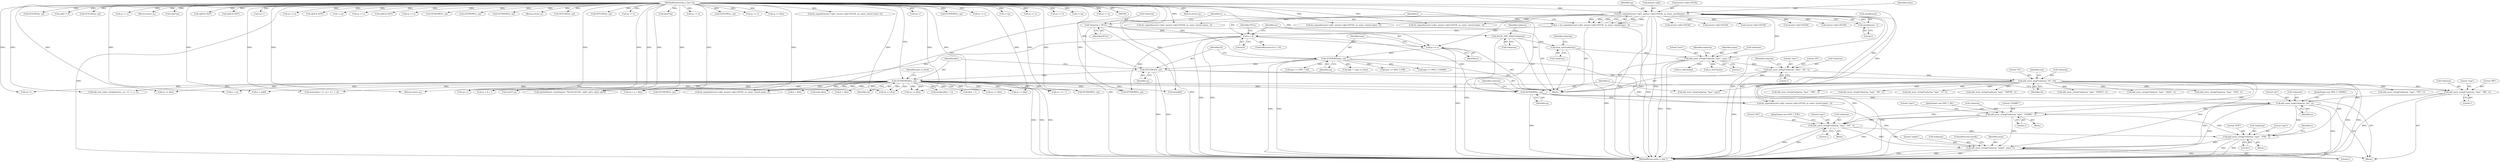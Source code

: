 digraph "0_php-src_b34d7849ed90ced9345f8ea1c59bc8d101c18468@pointer" {
"1000298" [label="(Call,add_assoc_string(*subarray, \"type\", \"CNAME\", 1))"];
"1000211" [label="(Call,add_assoc_long(*subarray, \"ttl\", ttl))"];
"1000205" [label="(Call,add_assoc_string(*subarray, \"class\", \"IN\", 1))"];
"1000199" [label="(Call,add_assoc_string(*subarray, \"host\", name, 1))"];
"1000196" [label="(Call,array_init(*subarray))"];
"1000193" [label="(Call,ALLOC_INIT_ZVAL(*subarray))"];
"1000130" [label="(Call,*subarray = NULL)"];
"1000136" [label="(Call,dn_expand(answer->qb2, answer->qb2+65536, cp, name, sizeof(name) - 2))"];
"1000107" [label="(MethodParameterIn,u_char *cp)"];
"1000147" [label="(Call,sizeof(name) - 2)"];
"1000164" [label="(Call,GETLONG(ttl, cp))"];
"1000161" [label="(Call,GETSHORT(type, cp))"];
"1000158" [label="(Call,cp += n)"];
"1000152" [label="(Call,n < 0)"];
"1000134" [label="(Call,n = dn_expand(answer->qb2, answer->qb2+65536, cp, name, sizeof(name) - 2))"];
"1000287" [label="(Call,add_assoc_long(*subarray, \"pri\", n))"];
"1000278" [label="(Call,add_assoc_string(*subarray, \"type\", \"MX\", 1))"];
"1000284" [label="(Call,GETSHORT(n, cp))"];
"1000167" [label="(Call,GETSHORT(dlen, cp))"];
"1000310" [label="(Call,add_assoc_string(*subarray, \"type\", \"NS\", 1))"];
"1000322" [label="(Call,add_assoc_string(*subarray, \"type\", \"PTR\", 1))"];
"1000355" [label="(Call,add_assoc_string(*subarray, \"target\", name, 1))"];
"1000204" [label="(Literal,1)"];
"1000161" [label="(Call,GETSHORT(type, cp))"];
"1000191" [label="(Return,return cp;)"];
"1000217" [label="(Identifier,raw)"];
"1000284" [label="(Call,GETSHORT(n, cp))"];
"1000758" [label="(Call,(int)cp[0])"];
"1000153" [label="(Identifier,n)"];
"1000297" [label="(Block,)"];
"1000194" [label="(Call,*subarray)"];
"1001213" [label="(Call,cp += dlen)"];
"1000198" [label="(Identifier,subarray)"];
"1000316" [label="(JumpTarget,case DNS_T_PTR:)"];
"1000323" [label="(Call,*subarray)"];
"1000146" [label="(Identifier,name)"];
"1000304" [label="(JumpTarget,case DNS_T_NS:)"];
"1000150" [label="(Literal,2)"];
"1000228" [label="(Call,(char*) cp)"];
"1000145" [label="(Identifier,cp)"];
"1001217" [label="(Return,return cp;)"];
"1001219" [label="(MethodReturn,static u_char *)"];
"1000154" [label="(Literal,0)"];
"1000151" [label="(ControlStructure,if (n < 0))"];
"1000523" [label="(Call,dn_expand(answer->qb2, answer->qb2+65536, cp, name, (sizeof name) -2))"];
"1000428" [label="(Call,emalloc(dlen + 1))"];
"1000375" [label="(Call,cp++)"];
"1000299" [label="(Call,*subarray)"];
"1000420" [label="(Call,add_assoc_string(*subarray, \"type\", \"TXT\", 1))"];
"1000147" [label="(Call,sizeof(name) - 2)"];
"1000619" [label="(Call,GETLONG(n, cp))"];
"1000802" [label="(Call,cp[0] != 0)"];
"1000527" [label="(Call,answer->qb2+65536)"];
"1000278" [label="(Call,add_assoc_string(*subarray, \"type\", \"MX\", 1))"];
"1000206" [label="(Call,*subarray)"];
"1000603" [label="(Call,GETLONG(n, cp))"];
"1001025" [label="(Call,add_assoc_string(*subarray, \"type\", \"SRV\", 1))"];
"1000491" [label="(Call,cp += dlen)"];
"1000429" [label="(Call,dlen + 1)"];
"1000285" [label="(Identifier,n)"];
"1000133" [label="(Identifier,NULL)"];
"1000313" [label="(Literal,\"type\")"];
"1000406" [label="(Call,cp += n)"];
"1000213" [label="(Identifier,subarray)"];
"1000137" [label="(Call,answer->qb2)"];
"1000358" [label="(Literal,\"target\")"];
"1000238" [label="(Return,return cp;)"];
"1000381" [label="(Call,(char*)cp)"];
"1000311" [label="(Call,*subarray)"];
"1000165" [label="(Identifier,ttl)"];
"1000159" [label="(Identifier,cp)"];
"1000749" [label="(Call,add_assoc_string(*subarray, \"type\", \"A6\", 1))"];
"1000356" [label="(Call,*subarray)"];
"1000244" [label="(Call,add_assoc_string(*subarray, \"type\", \"A\", 1))"];
"1000202" [label="(Literal,\"host\")"];
"1001096" [label="(Call,GETSHORT(n, cp))"];
"1000193" [label="(Call,ALLOC_INIT_ZVAL(*subarray))"];
"1000291" [label="(Identifier,n)"];
"1000315" [label="(Literal,1)"];
"1000219" [label="(Call,add_assoc_long(*subarray, \"type\", type))"];
"1000289" [label="(Identifier,subarray)"];
"1000314" [label="(Literal,\"NS\")"];
"1000306" [label="(Call,type == DNS_T_NS)"];
"1000334" [label="(Call,answer->qb2+65536)"];
"1001114" [label="(Call,cp[0] & 0xFF)"];
"1001134" [label="(Call,cp[0] & 0xFF)"];
"1000207" [label="(Identifier,subarray)"];
"1000441" [label="(Call,n = cp[ll])"];
"1000395" [label="(Call,cp++)"];
"1001031" [label="(Call,GETSHORT(n, cp))"];
"1000167" [label="(Call,GETSHORT(dlen, cp))"];
"1000188" [label="(Call,cp += dlen)"];
"1000996" [label="(Call,answer->qb2+65536)"];
"1001149" [label="(Call,cp += n)"];
"1000199" [label="(Call,add_assoc_string(*subarray, \"host\", name, 1))"];
"1000830" [label="(Call,cp[0] & 0xFF)"];
"1001145" [label="(Call,++cp)"];
"1000545" [label="(Call,cp += n)"];
"1000325" [label="(Literal,\"type\")"];
"1000242" [label="(Block,)"];
"1001090" [label="(Call,add_assoc_string(*subarray, \"type\", \"NAPTR\", 1))"];
"1001154" [label="(Call,cp[0] & 0xFF)"];
"1000283" [label="(Literal,1)"];
"1000352" [label="(Call,cp += n)"];
"1000208" [label="(Literal,\"class\")"];
"1000329" [label="(Identifier,n)"];
"1000215" [label="(Identifier,ttl)"];
"1000290" [label="(Literal,\"pri\")"];
"1001047" [label="(Call,GETSHORT(n, cp))"];
"1000175" [label="(Call,type != type_to_fetch)"];
"1000166" [label="(Identifier,cp)"];
"1000327" [label="(Literal,1)"];
"1000889" [label="(Call,GETSHORT(s, cp))"];
"1000212" [label="(Call,*subarray)"];
"1000196" [label="(Call,array_init(*subarray))"];
"1001039" [label="(Call,GETSHORT(n, cp))"];
"1000160" [label="(Identifier,n)"];
"1000302" [label="(Literal,\"CNAME\")"];
"1000182" [label="(Return,return cp;)"];
"1000595" [label="(Call,GETLONG(n, cp))"];
"1000361" [label="(ControlStructure,break;)"];
"1001061" [label="(Call,answer->qb2+65536)"];
"1001057" [label="(Call,dn_expand(answer->qb2, answer->qb2+65536, cp, name, (sizeof name) - 2))"];
"1000303" [label="(Literal,1)"];
"1000611" [label="(Call,GETLONG(n, cp))"];
"1001079" [label="(Call,cp += n)"];
"1000279" [label="(Call,*subarray)"];
"1000179" [label="(Call,cp += dlen)"];
"1000310" [label="(Call,add_assoc_string(*subarray, \"type\", \"NS\", 1))"];
"1000250" [label="(Call,snprintf(name, sizeof(name), \"%d.%d.%d.%d\", cp[0], cp[1], cp[2], cp[3]))"];
"1000355" [label="(Call,add_assoc_string(*subarray, \"target\", name, 1))"];
"1000986" [label="(Call,p + dlen)"];
"1000214" [label="(Literal,\"ttl\")"];
"1000205" [label="(Call,add_assoc_string(*subarray, \"class\", \"IN\", 1))"];
"1000330" [label="(Call,dn_expand(answer->qb2, answer->qb2+65536, cp, name, (sizeof name) - 2))"];
"1000281" [label="(Literal,\"type\")"];
"1000401" [label="(Call,(char*)cp)"];
"1000764" [label="(Call,cp++)"];
"1000211" [label="(Call,add_assoc_long(*subarray, \"ttl\", ttl))"];
"1000148" [label="(Call,sizeof(name))"];
"1000113" [label="(Block,)"];
"1000162" [label="(Identifier,type)"];
"1000231" [label="(Call,(uint) dlen)"];
"1000578" [label="(Call,cp += n)"];
"1000288" [label="(Call,*subarray)"];
"1000437" [label="(Call,ll < dlen)"];
"1000309" [label="(Block,)"];
"1000318" [label="(Call,type == DNS_T_PTR)"];
"1000169" [label="(Identifier,cp)"];
"1000301" [label="(Literal,\"type\")"];
"1000460" [label="(Call,memcpy(tp + ll , cp + ll + 1, n))"];
"1000984" [label="(Call,cp < p + dlen)"];
"1000360" [label="(Literal,1)"];
"1000321" [label="(Block,)"];
"1000587" [label="(Call,GETLONG(n, cp))"];
"1000282" [label="(Literal,\"MX\")"];
"1000294" [label="(Call,type == DNS_T_CNAME)"];
"1001129" [label="(Call,cp += n)"];
"1000322" [label="(Call,add_assoc_string(*subarray, \"type\", \"PTR\", 1))"];
"1000235" [label="(Call,cp += dlen)"];
"1000107" [label="(MethodParameterIn,u_char *cp)"];
"1000135" [label="(Identifier,n)"];
"1000197" [label="(Call,*subarray)"];
"1000359" [label="(Identifier,name)"];
"1000164" [label="(Call,GETLONG(ttl, cp))"];
"1000556" [label="(Call,dn_expand(answer->qb2, answer->qb2+65536, cp, name, (sizeof name) -2))"];
"1000210" [label="(Literal,1)"];
"1000992" [label="(Call,dn_expand(answer->qb2, answer->qb2+65536, cp, name, (sizeof name) - 2))"];
"1000273" [label="(Call,cp += dlen)"];
"1000203" [label="(Identifier,name)"];
"1000286" [label="(Identifier,cp)"];
"1000201" [label="(Identifier,subarray)"];
"1000773" [label="(Call,(u_char*)name)"];
"1001178" [label="(Call,answer->qb2+65536)"];
"1000163" [label="(Identifier,cp)"];
"1000173" [label="(Identifier,type_to_fetch)"];
"1000873" [label="(Call,cp++)"];
"1000157" [label="(Identifier,NULL)"];
"1000472" [label="(Call,cp + ll + 1)"];
"1000136" [label="(Call,dn_expand(answer->qb2, answer->qb2+65536, cp, name, sizeof(name) - 2))"];
"1000644" [label="(Call,GETSHORT(s, cp))"];
"1001104" [label="(Call,GETSHORT(n, cp))"];
"1001014" [label="(Call,cp += n)"];
"1000287" [label="(Call,add_assoc_long(*subarray, \"pri\", n))"];
"1000158" [label="(Call,cp += n)"];
"1000298" [label="(Call,add_assoc_string(*subarray, \"type\", \"CNAME\", 1))"];
"1000200" [label="(Call,*subarray)"];
"1000152" [label="(Call,n < 0)"];
"1000209" [label="(Literal,\"IN\")"];
"1000464" [label="(Call,cp + ll + 1)"];
"1000470" [label="(Call,add_next_index_stringl(entries, cp + ll + 1, n, 1))"];
"1001165" [label="(Call,++cp)"];
"1000363" [label="(Call,add_assoc_string(*subarray, \"type\", \"HINFO\", 1))"];
"1000292" [label="(JumpTarget,case DNS_T_CNAME:)"];
"1001174" [label="(Call,dn_expand(answer->qb2, answer->qb2+65536, cp, name, (sizeof name) - 2))"];
"1000746" [label="(Call,p = cp)"];
"1000386" [label="(Call,cp += n)"];
"1000130" [label="(Call,*subarray = NULL)"];
"1001169" [label="(Call,cp += n)"];
"1000140" [label="(Call,answer->qb2+65536)"];
"1001125" [label="(Call,++cp)"];
"1000134" [label="(Call,n = dn_expand(answer->qb2, answer->qb2+65536, cp, name, sizeof(name) - 2))"];
"1000732" [label="(Call,add_assoc_string(*subarray, \"type\", \"AAAA\", 1))"];
"1000515" [label="(Call,add_assoc_string(*subarray, \"type\", \"SOA\", 1))"];
"1001196" [label="(Call,cp += n)"];
"1000168" [label="(Identifier,dlen)"];
"1000631" [label="(Call,(u_char*)name)"];
"1000131" [label="(Call,*subarray)"];
"1000326" [label="(Literal,\"PTR\")"];
"1000298" -> "1000297"  [label="AST: "];
"1000298" -> "1000303"  [label="CFG: "];
"1000299" -> "1000298"  [label="AST: "];
"1000301" -> "1000298"  [label="AST: "];
"1000302" -> "1000298"  [label="AST: "];
"1000303" -> "1000298"  [label="AST: "];
"1000304" -> "1000298"  [label="CFG: "];
"1000298" -> "1001219"  [label="DDG: "];
"1000298" -> "1001219"  [label="DDG: "];
"1000211" -> "1000298"  [label="DDG: "];
"1000287" -> "1000298"  [label="DDG: "];
"1000298" -> "1000310"  [label="DDG: "];
"1000298" -> "1000322"  [label="DDG: "];
"1000298" -> "1000355"  [label="DDG: "];
"1000211" -> "1000113"  [label="AST: "];
"1000211" -> "1000215"  [label="CFG: "];
"1000212" -> "1000211"  [label="AST: "];
"1000214" -> "1000211"  [label="AST: "];
"1000215" -> "1000211"  [label="AST: "];
"1000217" -> "1000211"  [label="CFG: "];
"1000211" -> "1001219"  [label="DDG: "];
"1000211" -> "1001219"  [label="DDG: "];
"1000211" -> "1001219"  [label="DDG: "];
"1000205" -> "1000211"  [label="DDG: "];
"1000164" -> "1000211"  [label="DDG: "];
"1000211" -> "1000219"  [label="DDG: "];
"1000211" -> "1000244"  [label="DDG: "];
"1000211" -> "1000278"  [label="DDG: "];
"1000211" -> "1000310"  [label="DDG: "];
"1000211" -> "1000322"  [label="DDG: "];
"1000211" -> "1000355"  [label="DDG: "];
"1000211" -> "1000363"  [label="DDG: "];
"1000211" -> "1000420"  [label="DDG: "];
"1000211" -> "1000515"  [label="DDG: "];
"1000211" -> "1000732"  [label="DDG: "];
"1000211" -> "1000749"  [label="DDG: "];
"1000211" -> "1001025"  [label="DDG: "];
"1000211" -> "1001090"  [label="DDG: "];
"1000205" -> "1000113"  [label="AST: "];
"1000205" -> "1000210"  [label="CFG: "];
"1000206" -> "1000205"  [label="AST: "];
"1000208" -> "1000205"  [label="AST: "];
"1000209" -> "1000205"  [label="AST: "];
"1000210" -> "1000205"  [label="AST: "];
"1000213" -> "1000205"  [label="CFG: "];
"1000205" -> "1001219"  [label="DDG: "];
"1000199" -> "1000205"  [label="DDG: "];
"1000199" -> "1000113"  [label="AST: "];
"1000199" -> "1000204"  [label="CFG: "];
"1000200" -> "1000199"  [label="AST: "];
"1000202" -> "1000199"  [label="AST: "];
"1000203" -> "1000199"  [label="AST: "];
"1000204" -> "1000199"  [label="AST: "];
"1000207" -> "1000199"  [label="CFG: "];
"1000199" -> "1001219"  [label="DDG: "];
"1000199" -> "1001219"  [label="DDG: "];
"1000196" -> "1000199"  [label="DDG: "];
"1000136" -> "1000199"  [label="DDG: "];
"1000199" -> "1000631"  [label="DDG: "];
"1000199" -> "1000773"  [label="DDG: "];
"1000196" -> "1000113"  [label="AST: "];
"1000196" -> "1000197"  [label="CFG: "];
"1000197" -> "1000196"  [label="AST: "];
"1000201" -> "1000196"  [label="CFG: "];
"1000196" -> "1001219"  [label="DDG: "];
"1000193" -> "1000196"  [label="DDG: "];
"1000193" -> "1000113"  [label="AST: "];
"1000193" -> "1000194"  [label="CFG: "];
"1000194" -> "1000193"  [label="AST: "];
"1000198" -> "1000193"  [label="CFG: "];
"1000193" -> "1001219"  [label="DDG: "];
"1000130" -> "1000193"  [label="DDG: "];
"1000130" -> "1000113"  [label="AST: "];
"1000130" -> "1000133"  [label="CFG: "];
"1000131" -> "1000130"  [label="AST: "];
"1000133" -> "1000130"  [label="AST: "];
"1000135" -> "1000130"  [label="CFG: "];
"1000130" -> "1001219"  [label="DDG: "];
"1000130" -> "1001219"  [label="DDG: "];
"1000136" -> "1000134"  [label="AST: "];
"1000136" -> "1000147"  [label="CFG: "];
"1000137" -> "1000136"  [label="AST: "];
"1000140" -> "1000136"  [label="AST: "];
"1000145" -> "1000136"  [label="AST: "];
"1000146" -> "1000136"  [label="AST: "];
"1000147" -> "1000136"  [label="AST: "];
"1000134" -> "1000136"  [label="CFG: "];
"1000136" -> "1001219"  [label="DDG: "];
"1000136" -> "1001219"  [label="DDG: "];
"1000136" -> "1001219"  [label="DDG: "];
"1000136" -> "1001219"  [label="DDG: "];
"1000136" -> "1001219"  [label="DDG: "];
"1000136" -> "1000134"  [label="DDG: "];
"1000136" -> "1000134"  [label="DDG: "];
"1000136" -> "1000134"  [label="DDG: "];
"1000136" -> "1000134"  [label="DDG: "];
"1000136" -> "1000134"  [label="DDG: "];
"1000107" -> "1000136"  [label="DDG: "];
"1000147" -> "1000136"  [label="DDG: "];
"1000136" -> "1000158"  [label="DDG: "];
"1000136" -> "1000330"  [label="DDG: "];
"1000136" -> "1000334"  [label="DDG: "];
"1000136" -> "1000523"  [label="DDG: "];
"1000136" -> "1000527"  [label="DDG: "];
"1000136" -> "1000992"  [label="DDG: "];
"1000136" -> "1000996"  [label="DDG: "];
"1000136" -> "1001057"  [label="DDG: "];
"1000136" -> "1001061"  [label="DDG: "];
"1000136" -> "1001174"  [label="DDG: "];
"1000136" -> "1001178"  [label="DDG: "];
"1000107" -> "1000106"  [label="AST: "];
"1000107" -> "1001219"  [label="DDG: "];
"1000107" -> "1000158"  [label="DDG: "];
"1000107" -> "1000161"  [label="DDG: "];
"1000107" -> "1000164"  [label="DDG: "];
"1000107" -> "1000167"  [label="DDG: "];
"1000107" -> "1000179"  [label="DDG: "];
"1000107" -> "1000182"  [label="DDG: "];
"1000107" -> "1000188"  [label="DDG: "];
"1000107" -> "1000191"  [label="DDG: "];
"1000107" -> "1000228"  [label="DDG: "];
"1000107" -> "1000235"  [label="DDG: "];
"1000107" -> "1000238"  [label="DDG: "];
"1000107" -> "1000250"  [label="DDG: "];
"1000107" -> "1000273"  [label="DDG: "];
"1000107" -> "1000284"  [label="DDG: "];
"1000107" -> "1000330"  [label="DDG: "];
"1000107" -> "1000352"  [label="DDG: "];
"1000107" -> "1000375"  [label="DDG: "];
"1000107" -> "1000381"  [label="DDG: "];
"1000107" -> "1000386"  [label="DDG: "];
"1000107" -> "1000395"  [label="DDG: "];
"1000107" -> "1000401"  [label="DDG: "];
"1000107" -> "1000406"  [label="DDG: "];
"1000107" -> "1000441"  [label="DDG: "];
"1000107" -> "1000460"  [label="DDG: "];
"1000107" -> "1000464"  [label="DDG: "];
"1000107" -> "1000470"  [label="DDG: "];
"1000107" -> "1000472"  [label="DDG: "];
"1000107" -> "1000491"  [label="DDG: "];
"1000107" -> "1000523"  [label="DDG: "];
"1000107" -> "1000545"  [label="DDG: "];
"1000107" -> "1000556"  [label="DDG: "];
"1000107" -> "1000578"  [label="DDG: "];
"1000107" -> "1000587"  [label="DDG: "];
"1000107" -> "1000595"  [label="DDG: "];
"1000107" -> "1000603"  [label="DDG: "];
"1000107" -> "1000611"  [label="DDG: "];
"1000107" -> "1000619"  [label="DDG: "];
"1000107" -> "1000644"  [label="DDG: "];
"1000107" -> "1000746"  [label="DDG: "];
"1000107" -> "1000758"  [label="DDG: "];
"1000107" -> "1000764"  [label="DDG: "];
"1000107" -> "1000802"  [label="DDG: "];
"1000107" -> "1000830"  [label="DDG: "];
"1000107" -> "1000873"  [label="DDG: "];
"1000107" -> "1000889"  [label="DDG: "];
"1000107" -> "1000984"  [label="DDG: "];
"1000107" -> "1000992"  [label="DDG: "];
"1000107" -> "1001014"  [label="DDG: "];
"1000107" -> "1001031"  [label="DDG: "];
"1000107" -> "1001039"  [label="DDG: "];
"1000107" -> "1001047"  [label="DDG: "];
"1000107" -> "1001057"  [label="DDG: "];
"1000107" -> "1001079"  [label="DDG: "];
"1000107" -> "1001096"  [label="DDG: "];
"1000107" -> "1001104"  [label="DDG: "];
"1000107" -> "1001114"  [label="DDG: "];
"1000107" -> "1001125"  [label="DDG: "];
"1000107" -> "1001129"  [label="DDG: "];
"1000107" -> "1001134"  [label="DDG: "];
"1000107" -> "1001145"  [label="DDG: "];
"1000107" -> "1001149"  [label="DDG: "];
"1000107" -> "1001154"  [label="DDG: "];
"1000107" -> "1001165"  [label="DDG: "];
"1000107" -> "1001169"  [label="DDG: "];
"1000107" -> "1001174"  [label="DDG: "];
"1000107" -> "1001196"  [label="DDG: "];
"1000107" -> "1001213"  [label="DDG: "];
"1000107" -> "1001217"  [label="DDG: "];
"1000147" -> "1000150"  [label="CFG: "];
"1000148" -> "1000147"  [label="AST: "];
"1000150" -> "1000147"  [label="AST: "];
"1000164" -> "1000113"  [label="AST: "];
"1000164" -> "1000166"  [label="CFG: "];
"1000165" -> "1000164"  [label="AST: "];
"1000166" -> "1000164"  [label="AST: "];
"1000168" -> "1000164"  [label="CFG: "];
"1000164" -> "1001219"  [label="DDG: "];
"1000164" -> "1001219"  [label="DDG: "];
"1000161" -> "1000164"  [label="DDG: "];
"1000164" -> "1000167"  [label="DDG: "];
"1000161" -> "1000113"  [label="AST: "];
"1000161" -> "1000163"  [label="CFG: "];
"1000162" -> "1000161"  [label="AST: "];
"1000163" -> "1000161"  [label="AST: "];
"1000165" -> "1000161"  [label="CFG: "];
"1000161" -> "1001219"  [label="DDG: "];
"1000161" -> "1001219"  [label="DDG: "];
"1000158" -> "1000161"  [label="DDG: "];
"1000161" -> "1000175"  [label="DDG: "];
"1000161" -> "1000219"  [label="DDG: "];
"1000161" -> "1000294"  [label="DDG: "];
"1000161" -> "1000306"  [label="DDG: "];
"1000161" -> "1000318"  [label="DDG: "];
"1000158" -> "1000113"  [label="AST: "];
"1000158" -> "1000160"  [label="CFG: "];
"1000159" -> "1000158"  [label="AST: "];
"1000160" -> "1000158"  [label="AST: "];
"1000162" -> "1000158"  [label="CFG: "];
"1000158" -> "1001219"  [label="DDG: "];
"1000152" -> "1000158"  [label="DDG: "];
"1000152" -> "1000151"  [label="AST: "];
"1000152" -> "1000154"  [label="CFG: "];
"1000153" -> "1000152"  [label="AST: "];
"1000154" -> "1000152"  [label="AST: "];
"1000157" -> "1000152"  [label="CFG: "];
"1000159" -> "1000152"  [label="CFG: "];
"1000152" -> "1001219"  [label="DDG: "];
"1000152" -> "1001219"  [label="DDG: "];
"1000134" -> "1000152"  [label="DDG: "];
"1000152" -> "1000284"  [label="DDG: "];
"1000152" -> "1001031"  [label="DDG: "];
"1000152" -> "1001096"  [label="DDG: "];
"1000134" -> "1000113"  [label="AST: "];
"1000135" -> "1000134"  [label="AST: "];
"1000153" -> "1000134"  [label="CFG: "];
"1000134" -> "1001219"  [label="DDG: "];
"1000287" -> "1000242"  [label="AST: "];
"1000287" -> "1000291"  [label="CFG: "];
"1000288" -> "1000287"  [label="AST: "];
"1000290" -> "1000287"  [label="AST: "];
"1000291" -> "1000287"  [label="AST: "];
"1000292" -> "1000287"  [label="CFG: "];
"1000287" -> "1001219"  [label="DDG: "];
"1000287" -> "1001219"  [label="DDG: "];
"1000278" -> "1000287"  [label="DDG: "];
"1000284" -> "1000287"  [label="DDG: "];
"1000287" -> "1000310"  [label="DDG: "];
"1000287" -> "1000322"  [label="DDG: "];
"1000287" -> "1000355"  [label="DDG: "];
"1000278" -> "1000242"  [label="AST: "];
"1000278" -> "1000283"  [label="CFG: "];
"1000279" -> "1000278"  [label="AST: "];
"1000281" -> "1000278"  [label="AST: "];
"1000282" -> "1000278"  [label="AST: "];
"1000283" -> "1000278"  [label="AST: "];
"1000285" -> "1000278"  [label="CFG: "];
"1000278" -> "1001219"  [label="DDG: "];
"1000284" -> "1000242"  [label="AST: "];
"1000284" -> "1000286"  [label="CFG: "];
"1000285" -> "1000284"  [label="AST: "];
"1000286" -> "1000284"  [label="AST: "];
"1000289" -> "1000284"  [label="CFG: "];
"1000284" -> "1001219"  [label="DDG: "];
"1000167" -> "1000284"  [label="DDG: "];
"1000284" -> "1000330"  [label="DDG: "];
"1000167" -> "1000113"  [label="AST: "];
"1000167" -> "1000169"  [label="CFG: "];
"1000168" -> "1000167"  [label="AST: "];
"1000169" -> "1000167"  [label="AST: "];
"1000173" -> "1000167"  [label="CFG: "];
"1000167" -> "1001219"  [label="DDG: "];
"1000167" -> "1001219"  [label="DDG: "];
"1000167" -> "1001219"  [label="DDG: "];
"1000167" -> "1000179"  [label="DDG: "];
"1000167" -> "1000179"  [label="DDG: "];
"1000167" -> "1000188"  [label="DDG: "];
"1000167" -> "1000188"  [label="DDG: "];
"1000167" -> "1000228"  [label="DDG: "];
"1000167" -> "1000231"  [label="DDG: "];
"1000167" -> "1000250"  [label="DDG: "];
"1000167" -> "1000273"  [label="DDG: "];
"1000167" -> "1000273"  [label="DDG: "];
"1000167" -> "1000330"  [label="DDG: "];
"1000167" -> "1000375"  [label="DDG: "];
"1000167" -> "1000428"  [label="DDG: "];
"1000167" -> "1000429"  [label="DDG: "];
"1000167" -> "1000437"  [label="DDG: "];
"1000167" -> "1000441"  [label="DDG: "];
"1000167" -> "1000460"  [label="DDG: "];
"1000167" -> "1000464"  [label="DDG: "];
"1000167" -> "1000470"  [label="DDG: "];
"1000167" -> "1000472"  [label="DDG: "];
"1000167" -> "1000491"  [label="DDG: "];
"1000167" -> "1000523"  [label="DDG: "];
"1000167" -> "1000644"  [label="DDG: "];
"1000167" -> "1000746"  [label="DDG: "];
"1000167" -> "1000758"  [label="DDG: "];
"1000167" -> "1000764"  [label="DDG: "];
"1000167" -> "1000984"  [label="DDG: "];
"1000167" -> "1000986"  [label="DDG: "];
"1000167" -> "1001031"  [label="DDG: "];
"1000167" -> "1001096"  [label="DDG: "];
"1000167" -> "1001213"  [label="DDG: "];
"1000167" -> "1001213"  [label="DDG: "];
"1000167" -> "1001217"  [label="DDG: "];
"1000310" -> "1000309"  [label="AST: "];
"1000310" -> "1000315"  [label="CFG: "];
"1000311" -> "1000310"  [label="AST: "];
"1000313" -> "1000310"  [label="AST: "];
"1000314" -> "1000310"  [label="AST: "];
"1000315" -> "1000310"  [label="AST: "];
"1000316" -> "1000310"  [label="CFG: "];
"1000310" -> "1001219"  [label="DDG: "];
"1000310" -> "1001219"  [label="DDG: "];
"1000310" -> "1000322"  [label="DDG: "];
"1000310" -> "1000355"  [label="DDG: "];
"1000322" -> "1000321"  [label="AST: "];
"1000322" -> "1000327"  [label="CFG: "];
"1000323" -> "1000322"  [label="AST: "];
"1000325" -> "1000322"  [label="AST: "];
"1000326" -> "1000322"  [label="AST: "];
"1000327" -> "1000322"  [label="AST: "];
"1000329" -> "1000322"  [label="CFG: "];
"1000322" -> "1001219"  [label="DDG: "];
"1000322" -> "1001219"  [label="DDG: "];
"1000322" -> "1000355"  [label="DDG: "];
"1000355" -> "1000242"  [label="AST: "];
"1000355" -> "1000360"  [label="CFG: "];
"1000356" -> "1000355"  [label="AST: "];
"1000358" -> "1000355"  [label="AST: "];
"1000359" -> "1000355"  [label="AST: "];
"1000360" -> "1000355"  [label="AST: "];
"1000361" -> "1000355"  [label="CFG: "];
"1000355" -> "1001219"  [label="DDG: "];
"1000355" -> "1001219"  [label="DDG: "];
"1000355" -> "1001219"  [label="DDG: "];
"1000330" -> "1000355"  [label="DDG: "];
}
